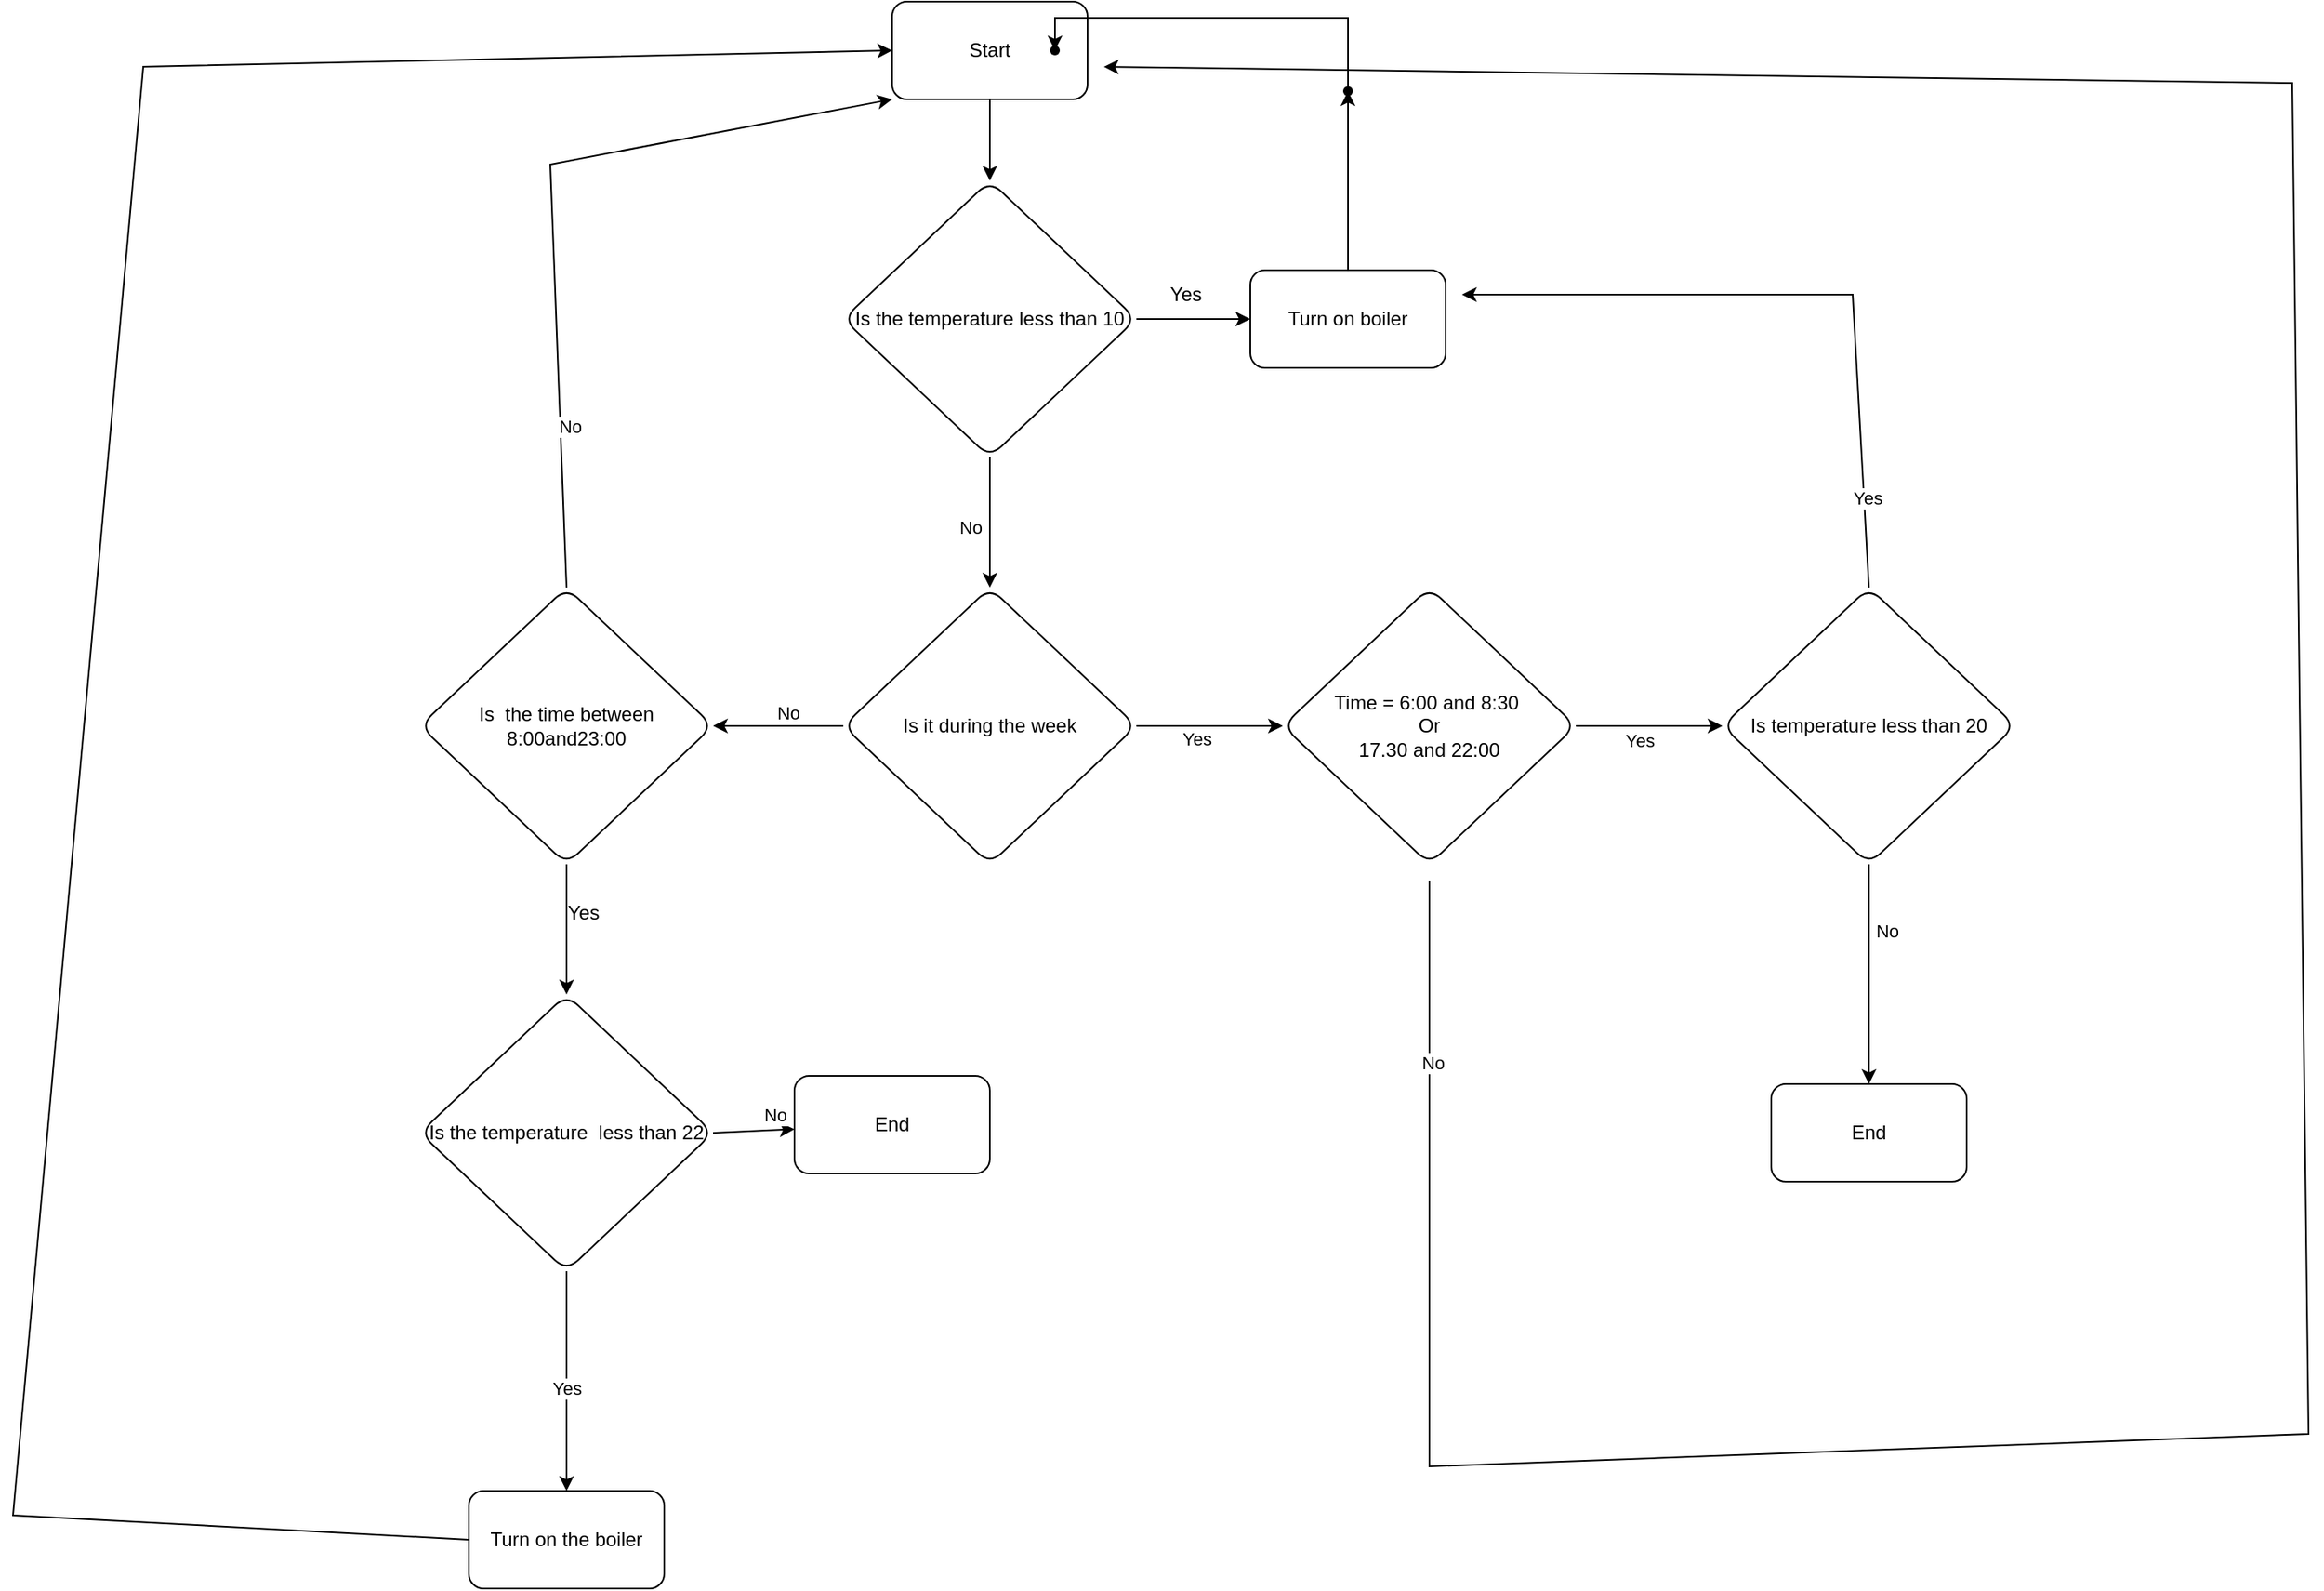 <mxfile version="20.3.7" type="github">
  <diagram id="m5_m1QEI16Dh39k8SFYI" name="Page-1">
    <mxGraphModel dx="2191" dy="962" grid="1" gridSize="10" guides="1" tooltips="1" connect="1" arrows="1" fold="1" page="1" pageScale="1" pageWidth="827" pageHeight="1169" math="0" shadow="0">
      <root>
        <mxCell id="0" />
        <mxCell id="1" parent="0" />
        <mxCell id="ApyR1govMjHIbQv0BLQ_-7" value="" style="edgeStyle=orthogonalEdgeStyle;rounded=0;orthogonalLoop=1;jettySize=auto;html=1;" edge="1" parent="1" source="ApyR1govMjHIbQv0BLQ_-1" target="ApyR1govMjHIbQv0BLQ_-6">
          <mxGeometry relative="1" as="geometry" />
        </mxCell>
        <mxCell id="ApyR1govMjHIbQv0BLQ_-1" value="Start" style="rounded=1;whiteSpace=wrap;html=1;" vertex="1" parent="1">
          <mxGeometry x="250" y="10" width="120" height="60" as="geometry" />
        </mxCell>
        <mxCell id="ApyR1govMjHIbQv0BLQ_-9" value="" style="edgeStyle=orthogonalEdgeStyle;rounded=0;orthogonalLoop=1;jettySize=auto;html=1;" edge="1" parent="1" source="ApyR1govMjHIbQv0BLQ_-6" target="ApyR1govMjHIbQv0BLQ_-8">
          <mxGeometry relative="1" as="geometry" />
        </mxCell>
        <mxCell id="ApyR1govMjHIbQv0BLQ_-15" value="" style="edgeStyle=orthogonalEdgeStyle;rounded=0;orthogonalLoop=1;jettySize=auto;html=1;" edge="1" parent="1" source="ApyR1govMjHIbQv0BLQ_-6" target="ApyR1govMjHIbQv0BLQ_-14">
          <mxGeometry relative="1" as="geometry" />
        </mxCell>
        <mxCell id="ApyR1govMjHIbQv0BLQ_-16" value="No" style="edgeLabel;html=1;align=center;verticalAlign=middle;resizable=0;points=[];" vertex="1" connectable="0" parent="ApyR1govMjHIbQv0BLQ_-15">
          <mxGeometry x="0.069" y="-12" relative="1" as="geometry">
            <mxPoint as="offset" />
          </mxGeometry>
        </mxCell>
        <mxCell id="ApyR1govMjHIbQv0BLQ_-6" value="Is the temperature less than 10" style="rhombus;whiteSpace=wrap;html=1;rounded=1;" vertex="1" parent="1">
          <mxGeometry x="220" y="120" width="180" height="170" as="geometry" />
        </mxCell>
        <mxCell id="ApyR1govMjHIbQv0BLQ_-47" value="" style="edgeStyle=orthogonalEdgeStyle;rounded=0;orthogonalLoop=1;jettySize=auto;html=1;" edge="1" parent="1" source="ApyR1govMjHIbQv0BLQ_-8" target="ApyR1govMjHIbQv0BLQ_-46">
          <mxGeometry relative="1" as="geometry" />
        </mxCell>
        <mxCell id="ApyR1govMjHIbQv0BLQ_-8" value="Turn on boiler" style="whiteSpace=wrap;html=1;rounded=1;" vertex="1" parent="1">
          <mxGeometry x="470" y="175" width="120" height="60" as="geometry" />
        </mxCell>
        <mxCell id="ApyR1govMjHIbQv0BLQ_-10" value="Yes" style="text;html=1;align=center;verticalAlign=middle;resizable=0;points=[];autosize=1;strokeColor=none;fillColor=none;" vertex="1" parent="1">
          <mxGeometry x="410" y="175" width="40" height="30" as="geometry" />
        </mxCell>
        <mxCell id="ApyR1govMjHIbQv0BLQ_-20" value="" style="edgeStyle=orthogonalEdgeStyle;rounded=0;orthogonalLoop=1;jettySize=auto;html=1;" edge="1" parent="1" source="ApyR1govMjHIbQv0BLQ_-14" target="ApyR1govMjHIbQv0BLQ_-19">
          <mxGeometry relative="1" as="geometry" />
        </mxCell>
        <mxCell id="ApyR1govMjHIbQv0BLQ_-21" value="Yes" style="edgeLabel;html=1;align=center;verticalAlign=middle;resizable=0;points=[];" vertex="1" connectable="0" parent="ApyR1govMjHIbQv0BLQ_-20">
          <mxGeometry x="-0.157" y="-8" relative="1" as="geometry">
            <mxPoint x="-1" as="offset" />
          </mxGeometry>
        </mxCell>
        <mxCell id="ApyR1govMjHIbQv0BLQ_-26" value="" style="edgeStyle=orthogonalEdgeStyle;rounded=0;orthogonalLoop=1;jettySize=auto;html=1;" edge="1" parent="1" source="ApyR1govMjHIbQv0BLQ_-14" target="ApyR1govMjHIbQv0BLQ_-25">
          <mxGeometry relative="1" as="geometry" />
        </mxCell>
        <mxCell id="ApyR1govMjHIbQv0BLQ_-27" value="No" style="edgeLabel;html=1;align=center;verticalAlign=middle;resizable=0;points=[];" vertex="1" connectable="0" parent="ApyR1govMjHIbQv0BLQ_-26">
          <mxGeometry x="-0.138" y="-8" relative="1" as="geometry">
            <mxPoint as="offset" />
          </mxGeometry>
        </mxCell>
        <mxCell id="ApyR1govMjHIbQv0BLQ_-14" value="Is it during the week" style="rhombus;whiteSpace=wrap;html=1;rounded=1;" vertex="1" parent="1">
          <mxGeometry x="220" y="370" width="180" height="170" as="geometry" />
        </mxCell>
        <mxCell id="ApyR1govMjHIbQv0BLQ_-32" value="" style="edgeStyle=orthogonalEdgeStyle;rounded=0;orthogonalLoop=1;jettySize=auto;html=1;" edge="1" parent="1" source="ApyR1govMjHIbQv0BLQ_-19" target="ApyR1govMjHIbQv0BLQ_-31">
          <mxGeometry relative="1" as="geometry" />
        </mxCell>
        <mxCell id="ApyR1govMjHIbQv0BLQ_-33" value="Yes" style="edgeLabel;html=1;align=center;verticalAlign=middle;resizable=0;points=[];" vertex="1" connectable="0" parent="ApyR1govMjHIbQv0BLQ_-32">
          <mxGeometry x="-0.125" y="-9" relative="1" as="geometry">
            <mxPoint x="-1" as="offset" />
          </mxGeometry>
        </mxCell>
        <mxCell id="ApyR1govMjHIbQv0BLQ_-19" value="Time = 6:00 and 8:30&amp;nbsp;&lt;br&gt;Or&lt;br&gt;17.30 and 22:00" style="rhombus;whiteSpace=wrap;html=1;rounded=1;" vertex="1" parent="1">
          <mxGeometry x="490" y="370" width="180" height="170" as="geometry" />
        </mxCell>
        <mxCell id="ApyR1govMjHIbQv0BLQ_-44" value="" style="edgeStyle=orthogonalEdgeStyle;rounded=0;orthogonalLoop=1;jettySize=auto;html=1;" edge="1" parent="1" source="ApyR1govMjHIbQv0BLQ_-31" target="ApyR1govMjHIbQv0BLQ_-43">
          <mxGeometry relative="1" as="geometry" />
        </mxCell>
        <mxCell id="ApyR1govMjHIbQv0BLQ_-45" value="No" style="edgeLabel;html=1;align=center;verticalAlign=middle;resizable=0;points=[];" vertex="1" connectable="0" parent="ApyR1govMjHIbQv0BLQ_-44">
          <mxGeometry x="-0.403" y="11" relative="1" as="geometry">
            <mxPoint as="offset" />
          </mxGeometry>
        </mxCell>
        <mxCell id="ApyR1govMjHIbQv0BLQ_-31" value="Is temperature less than 20" style="rhombus;whiteSpace=wrap;html=1;rounded=1;" vertex="1" parent="1">
          <mxGeometry x="760" y="370" width="180" height="170" as="geometry" />
        </mxCell>
        <mxCell id="ApyR1govMjHIbQv0BLQ_-41" value="" style="endArrow=classic;html=1;rounded=0;exitX=0.5;exitY=0;exitDx=0;exitDy=0;" edge="1" parent="1" source="ApyR1govMjHIbQv0BLQ_-31">
          <mxGeometry width="50" height="50" relative="1" as="geometry">
            <mxPoint x="710" y="270" as="sourcePoint" />
            <mxPoint x="600" y="190" as="targetPoint" />
            <Array as="points">
              <mxPoint x="840" y="190" />
            </Array>
          </mxGeometry>
        </mxCell>
        <mxCell id="ApyR1govMjHIbQv0BLQ_-42" value="Yes" style="edgeLabel;html=1;align=center;verticalAlign=middle;resizable=0;points=[];" vertex="1" connectable="0" parent="ApyR1govMjHIbQv0BLQ_-41">
          <mxGeometry x="-0.736" y="-2" relative="1" as="geometry">
            <mxPoint as="offset" />
          </mxGeometry>
        </mxCell>
        <mxCell id="ApyR1govMjHIbQv0BLQ_-43" value="End" style="whiteSpace=wrap;html=1;rounded=1;" vertex="1" parent="1">
          <mxGeometry x="790" y="675" width="120" height="60" as="geometry" />
        </mxCell>
        <mxCell id="ApyR1govMjHIbQv0BLQ_-49" value="" style="edgeStyle=orthogonalEdgeStyle;rounded=0;orthogonalLoop=1;jettySize=auto;html=1;" edge="1" parent="1" source="ApyR1govMjHIbQv0BLQ_-46" target="ApyR1govMjHIbQv0BLQ_-48">
          <mxGeometry relative="1" as="geometry">
            <Array as="points">
              <mxPoint x="530" y="20" />
              <mxPoint x="350" y="20" />
            </Array>
          </mxGeometry>
        </mxCell>
        <mxCell id="ApyR1govMjHIbQv0BLQ_-46" value="" style="shape=waypoint;sketch=0;size=6;pointerEvents=1;points=[];fillColor=default;resizable=0;rotatable=0;perimeter=centerPerimeter;snapToPoint=1;rounded=1;" vertex="1" parent="1">
          <mxGeometry x="510" y="45" width="40" height="40" as="geometry" />
        </mxCell>
        <mxCell id="ApyR1govMjHIbQv0BLQ_-48" value="" style="shape=waypoint;sketch=0;size=6;pointerEvents=1;points=[];fillColor=default;resizable=0;rotatable=0;perimeter=centerPerimeter;snapToPoint=1;rounded=1;" vertex="1" parent="1">
          <mxGeometry x="330" y="20" width="40" height="40" as="geometry" />
        </mxCell>
        <mxCell id="ApyR1govMjHIbQv0BLQ_-52" value="" style="endArrow=classic;html=1;rounded=0;" edge="1" parent="1">
          <mxGeometry width="50" height="50" relative="1" as="geometry">
            <mxPoint x="580" y="550" as="sourcePoint" />
            <mxPoint x="380" y="50" as="targetPoint" />
            <Array as="points">
              <mxPoint x="580" y="910" />
              <mxPoint x="1120" y="890" />
              <mxPoint x="1110" y="60" />
            </Array>
          </mxGeometry>
        </mxCell>
        <mxCell id="ApyR1govMjHIbQv0BLQ_-55" value="No" style="edgeLabel;html=1;align=center;verticalAlign=middle;resizable=0;points=[];" vertex="1" connectable="0" parent="ApyR1govMjHIbQv0BLQ_-52">
          <mxGeometry x="-0.909" y="2" relative="1" as="geometry">
            <mxPoint as="offset" />
          </mxGeometry>
        </mxCell>
        <mxCell id="ApyR1govMjHIbQv0BLQ_-57" value="" style="edgeStyle=orthogonalEdgeStyle;rounded=0;orthogonalLoop=1;jettySize=auto;html=1;" edge="1" parent="1" source="ApyR1govMjHIbQv0BLQ_-25" target="ApyR1govMjHIbQv0BLQ_-56">
          <mxGeometry relative="1" as="geometry" />
        </mxCell>
        <mxCell id="ApyR1govMjHIbQv0BLQ_-25" value="Is &amp;nbsp;the time between 8:00and23:00" style="rhombus;whiteSpace=wrap;html=1;rounded=1;" vertex="1" parent="1">
          <mxGeometry x="-40" y="370" width="180" height="170" as="geometry" />
        </mxCell>
        <mxCell id="ApyR1govMjHIbQv0BLQ_-69" value="" style="edgeStyle=orthogonalEdgeStyle;rounded=0;orthogonalLoop=1;jettySize=auto;html=1;" edge="1" parent="1" source="ApyR1govMjHIbQv0BLQ_-56" target="ApyR1govMjHIbQv0BLQ_-68">
          <mxGeometry relative="1" as="geometry" />
        </mxCell>
        <mxCell id="ApyR1govMjHIbQv0BLQ_-70" value="Yes" style="edgeLabel;html=1;align=center;verticalAlign=middle;resizable=0;points=[];" vertex="1" connectable="0" parent="ApyR1govMjHIbQv0BLQ_-69">
          <mxGeometry x="0.059" relative="1" as="geometry">
            <mxPoint as="offset" />
          </mxGeometry>
        </mxCell>
        <mxCell id="ApyR1govMjHIbQv0BLQ_-56" value="Is the temperature &amp;nbsp;less than 22" style="rhombus;whiteSpace=wrap;html=1;rounded=1;" vertex="1" parent="1">
          <mxGeometry x="-40" y="620" width="180" height="170" as="geometry" />
        </mxCell>
        <mxCell id="ApyR1govMjHIbQv0BLQ_-60" value="Yes" style="text;html=1;align=center;verticalAlign=middle;resizable=0;points=[];autosize=1;strokeColor=none;fillColor=none;" vertex="1" parent="1">
          <mxGeometry x="40" y="555" width="40" height="30" as="geometry" />
        </mxCell>
        <mxCell id="ApyR1govMjHIbQv0BLQ_-63" value="" style="endArrow=classic;html=1;rounded=0;exitX=1;exitY=0.5;exitDx=0;exitDy=0;" edge="1" parent="1" source="ApyR1govMjHIbQv0BLQ_-56" target="ApyR1govMjHIbQv0BLQ_-64">
          <mxGeometry width="50" height="50" relative="1" as="geometry">
            <mxPoint x="380" y="590" as="sourcePoint" />
            <mxPoint x="250" y="700" as="targetPoint" />
          </mxGeometry>
        </mxCell>
        <mxCell id="ApyR1govMjHIbQv0BLQ_-66" value="No" style="edgeLabel;html=1;align=center;verticalAlign=middle;resizable=0;points=[];" vertex="1" connectable="0" parent="ApyR1govMjHIbQv0BLQ_-63">
          <mxGeometry x="0.511" y="10" relative="1" as="geometry">
            <mxPoint as="offset" />
          </mxGeometry>
        </mxCell>
        <mxCell id="ApyR1govMjHIbQv0BLQ_-64" value="End" style="rounded=1;whiteSpace=wrap;html=1;" vertex="1" parent="1">
          <mxGeometry x="190" y="670" width="120" height="60" as="geometry" />
        </mxCell>
        <mxCell id="ApyR1govMjHIbQv0BLQ_-68" value="Turn on the boiler" style="whiteSpace=wrap;html=1;rounded=1;" vertex="1" parent="1">
          <mxGeometry x="-10" y="925" width="120" height="60" as="geometry" />
        </mxCell>
        <mxCell id="ApyR1govMjHIbQv0BLQ_-71" value="" style="endArrow=classic;html=1;rounded=0;exitX=0;exitY=0.5;exitDx=0;exitDy=0;entryX=0;entryY=0.5;entryDx=0;entryDy=0;" edge="1" parent="1" source="ApyR1govMjHIbQv0BLQ_-68" target="ApyR1govMjHIbQv0BLQ_-1">
          <mxGeometry width="50" height="50" relative="1" as="geometry">
            <mxPoint x="-60" y="870" as="sourcePoint" />
            <mxPoint x="-10" y="820" as="targetPoint" />
            <Array as="points">
              <mxPoint x="-290" y="940" />
              <mxPoint x="-210" y="50" />
            </Array>
          </mxGeometry>
        </mxCell>
        <mxCell id="ApyR1govMjHIbQv0BLQ_-72" value="" style="endArrow=classic;html=1;rounded=0;exitX=0.5;exitY=0;exitDx=0;exitDy=0;entryX=0;entryY=1;entryDx=0;entryDy=0;" edge="1" parent="1" source="ApyR1govMjHIbQv0BLQ_-25" target="ApyR1govMjHIbQv0BLQ_-1">
          <mxGeometry width="50" height="50" relative="1" as="geometry">
            <mxPoint x="120" y="240" as="sourcePoint" />
            <mxPoint x="120" y="120" as="targetPoint" />
            <Array as="points">
              <mxPoint x="40" y="110" />
            </Array>
          </mxGeometry>
        </mxCell>
        <mxCell id="ApyR1govMjHIbQv0BLQ_-73" value="No" style="edgeLabel;html=1;align=center;verticalAlign=middle;resizable=0;points=[];" vertex="1" connectable="0" parent="ApyR1govMjHIbQv0BLQ_-72">
          <mxGeometry x="-0.58" y="-6" relative="1" as="geometry">
            <mxPoint as="offset" />
          </mxGeometry>
        </mxCell>
      </root>
    </mxGraphModel>
  </diagram>
</mxfile>
